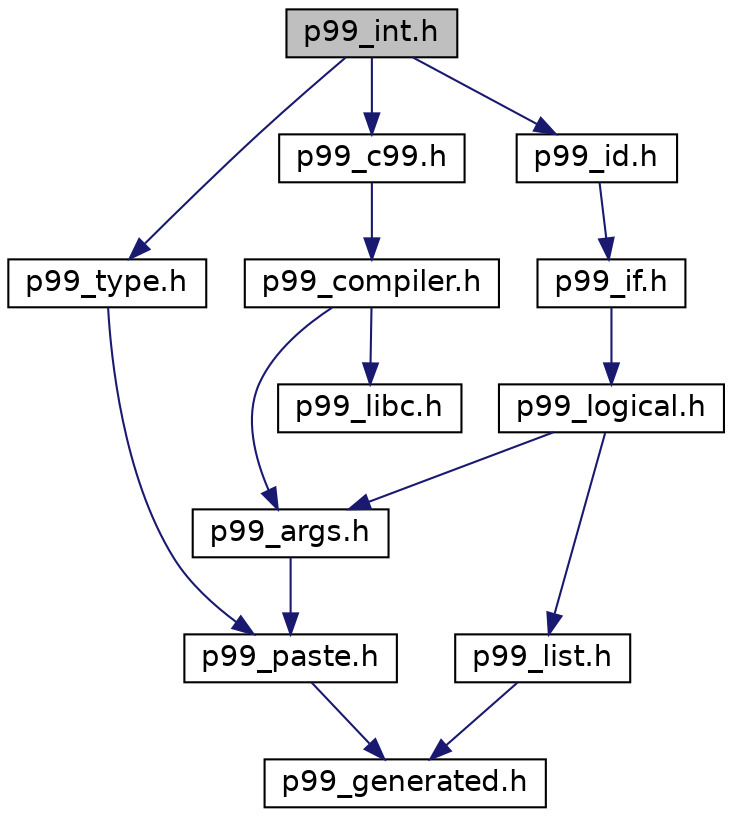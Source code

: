 digraph "p99_int.h"
{
 // LATEX_PDF_SIZE
  edge [fontname="Helvetica",fontsize="14",labelfontname="Helvetica",labelfontsize="14"];
  node [fontname="Helvetica",fontsize="14",shape=record];
  Node1 [label="p99_int.h",height=0.2,width=0.4,color="black", fillcolor="grey75", style="filled", fontcolor="black",tooltip="Macros handling integer types and initialization."];
  Node1 -> Node2 [color="midnightblue",fontsize="14",style="solid",fontname="Helvetica"];
  Node2 [label="p99_c99.h",height=0.2,width=0.4,color="black", fillcolor="white", style="filled",URL="$p99__c99_8h.html",tooltip="C99 specific include files that are required by the standard."];
  Node2 -> Node3 [color="midnightblue",fontsize="14",style="solid",fontname="Helvetica"];
  Node3 [label="p99_compiler.h",height=0.2,width=0.4,color="black", fillcolor="white", style="filled",URL="$p99__compiler_8h.html",tooltip="Group compiler dependencies together in one file."];
  Node3 -> Node4 [color="midnightblue",fontsize="14",style="solid",fontname="Helvetica"];
  Node4 [label="p99_args.h",height=0.2,width=0.4,color="black", fillcolor="white", style="filled",URL="$p99__args_8h.html",tooltip="Providing macros that handle variadic macro argument lists."];
  Node4 -> Node5 [color="midnightblue",fontsize="14",style="solid",fontname="Helvetica"];
  Node5 [label="p99_paste.h",height=0.2,width=0.4,color="black", fillcolor="white", style="filled",URL="$p99__paste_8h.html",tooltip="macros that paste tokens in a predictable way"];
  Node5 -> Node6 [color="midnightblue",fontsize="14",style="solid",fontname="Helvetica"];
  Node6 [label="p99_generated.h",height=0.2,width=0.4,color="black", fillcolor="white", style="filled",URL="$p99__generated_8h.html",tooltip="automatically generated macros to handle variadic macros."];
  Node3 -> Node7 [color="midnightblue",fontsize="14",style="solid",fontname="Helvetica"];
  Node7 [label="p99_libc.h",height=0.2,width=0.4,color="black", fillcolor="white", style="filled",URL="$p99__libc_8h.html",tooltip="Group C library dependencies together in one file."];
  Node1 -> Node8 [color="midnightblue",fontsize="14",style="solid",fontname="Helvetica"];
  Node8 [label="p99_id.h",height=0.2,width=0.4,color="black", fillcolor="white", style="filled",URL="$p99__id_8h.html",tooltip="Implement a simple FILEID that changes each time this file is included somewhere."];
  Node8 -> Node9 [color="midnightblue",fontsize="14",style="solid",fontname="Helvetica"];
  Node9 [label="p99_if.h",height=0.2,width=0.4,color="black", fillcolor="white", style="filled",URL="$p99__if_8h.html",tooltip="preprocessor conditionals to use inside macros"];
  Node9 -> Node10 [color="midnightblue",fontsize="14",style="solid",fontname="Helvetica"];
  Node10 [label="p99_logical.h",height=0.2,width=0.4,color="black", fillcolor="white", style="filled",URL="$p99__logical_8h.html",tooltip="macros to handle Boolean conditions at compile time."];
  Node10 -> Node4 [color="midnightblue",fontsize="14",style="solid",fontname="Helvetica"];
  Node10 -> Node11 [color="midnightblue",fontsize="14",style="solid",fontname="Helvetica"];
  Node11 [label="p99_list.h",height=0.2,width=0.4,color="black", fillcolor="white", style="filled",URL="$p99__list_8h.html",tooltip="Basis macros to process the parameter list of a variadic macro."];
  Node11 -> Node6 [color="midnightblue",fontsize="14",style="solid",fontname="Helvetica"];
  Node1 -> Node12 [color="midnightblue",fontsize="14",style="solid",fontname="Helvetica"];
  Node12 [label="p99_type.h",height=0.2,width=0.4,color="black", fillcolor="white", style="filled",URL="$p99__type_8h.html",tooltip=" "];
  Node12 -> Node5 [color="midnightblue",fontsize="14",style="solid",fontname="Helvetica"];
}
